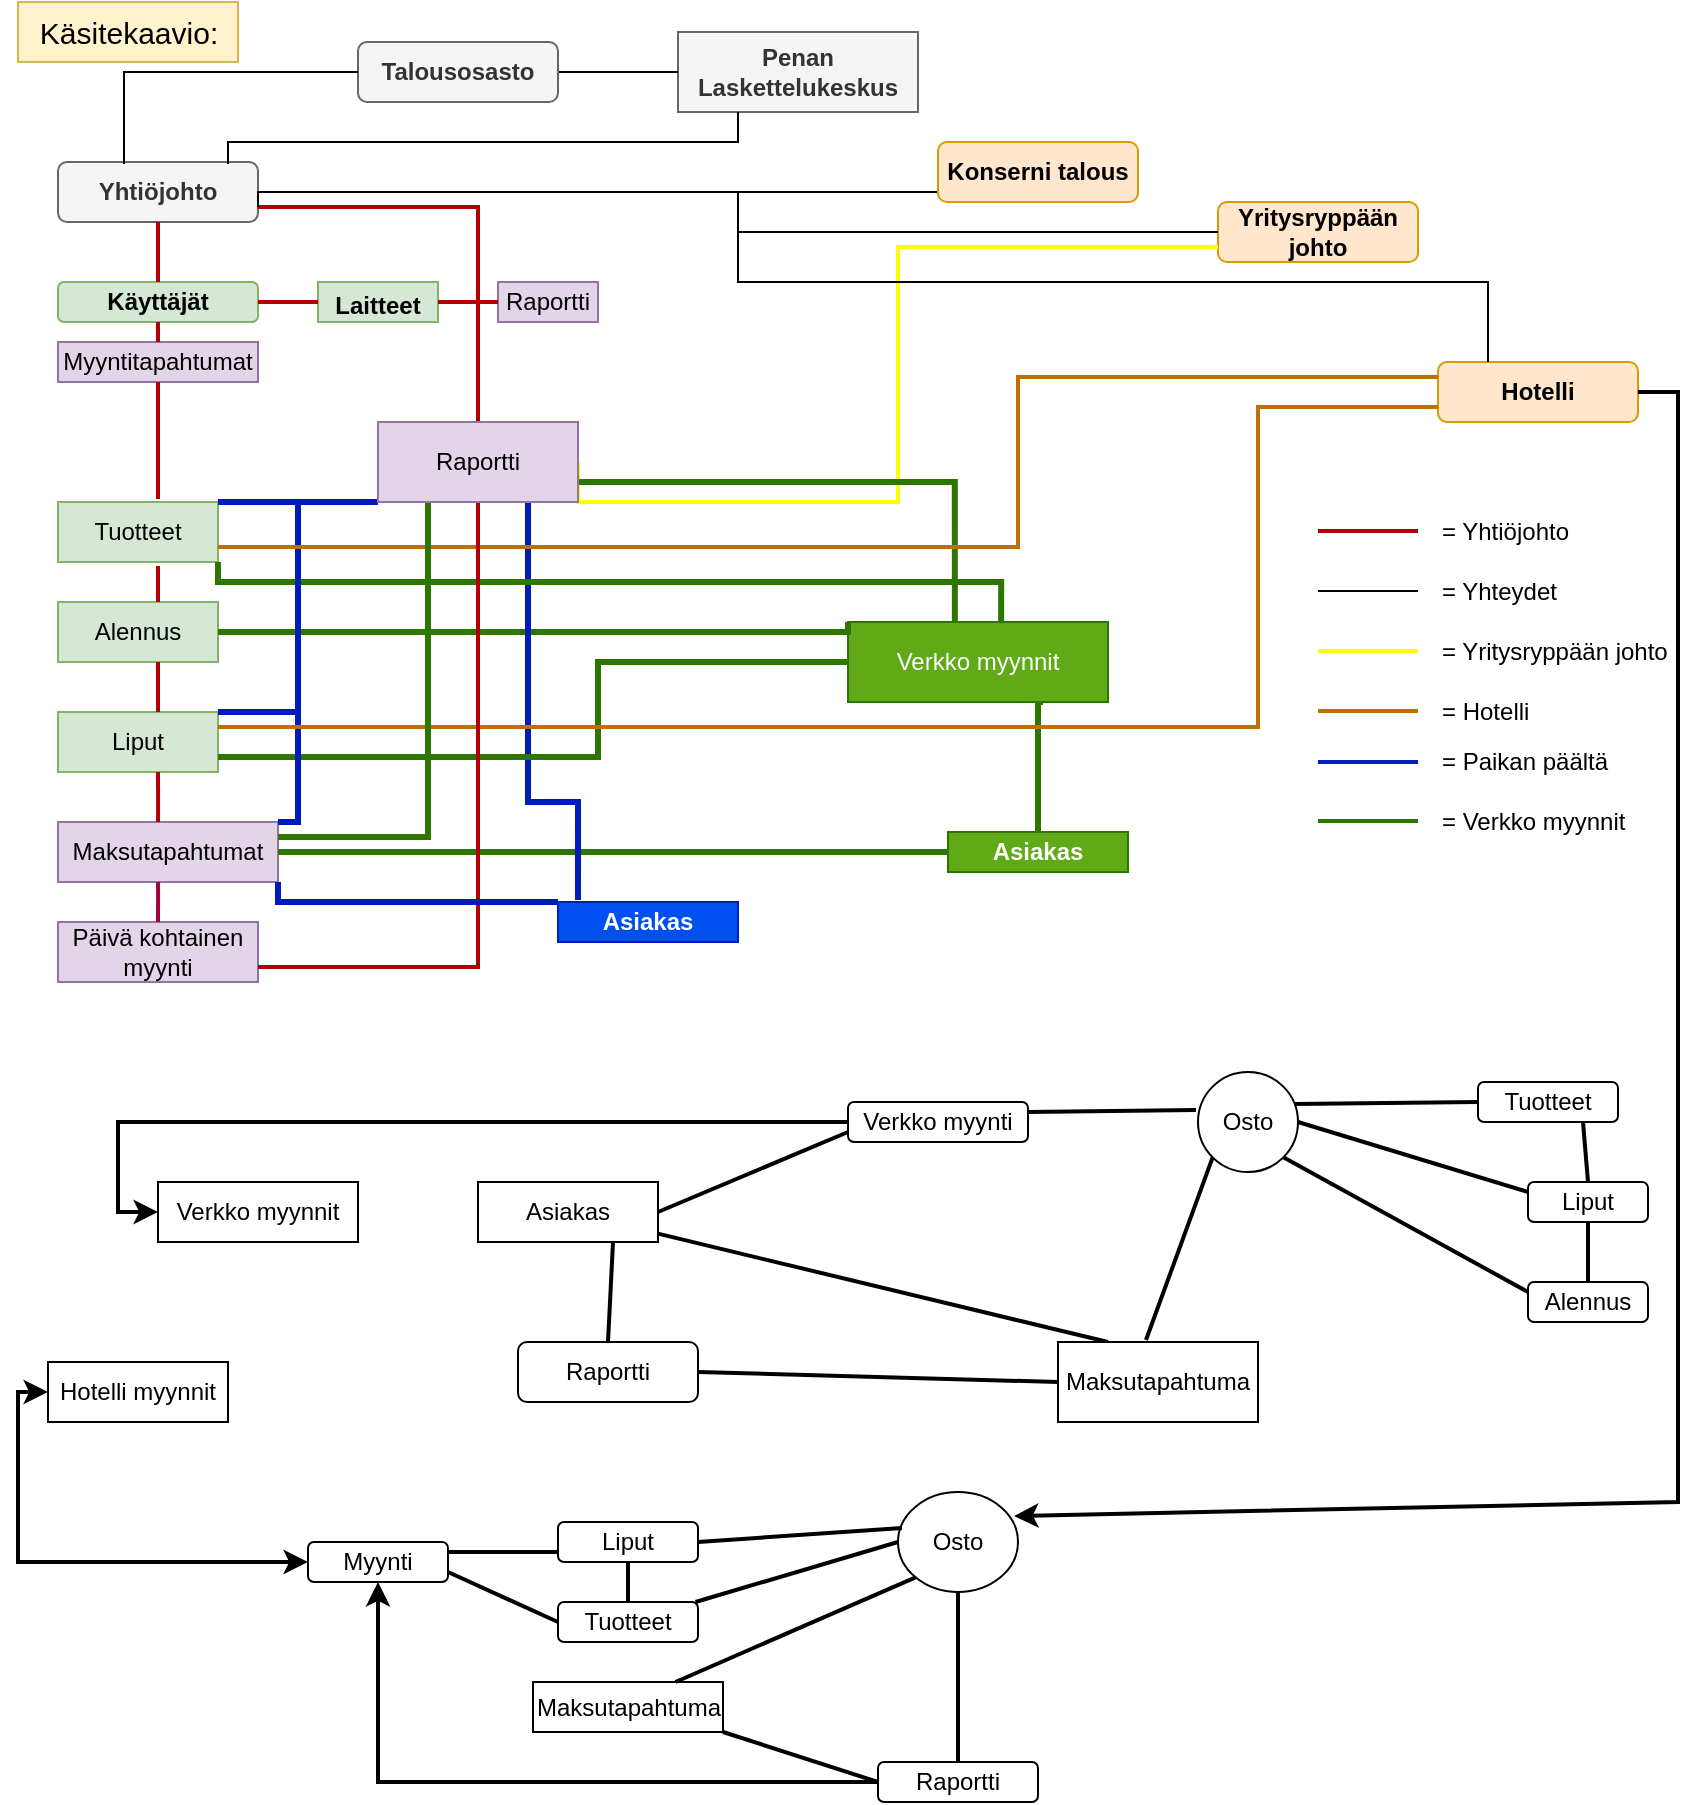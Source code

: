 <mxfile version="20.2.8" type="github">
  <diagram id="o_9UratccnNTIB895HP3" name="Page-1">
    <mxGraphModel dx="1422" dy="794" grid="1" gridSize="10" guides="1" tooltips="1" connect="1" arrows="1" fold="1" page="1" pageScale="1" pageWidth="850" pageHeight="1100" math="0" shadow="0">
      <root>
        <mxCell id="0" />
        <mxCell id="1" parent="0" />
        <mxCell id="fh2ef5qrdviW-wOhZryx-2" value="&lt;font style=&quot;vertical-align: inherit;&quot;&gt;&lt;font style=&quot;vertical-align: inherit;&quot;&gt;&lt;b&gt;Penan Laskettelukeskus&lt;/b&gt;&lt;/font&gt;&lt;/font&gt;" style="rounded=0;whiteSpace=wrap;html=1;fillColor=#f5f5f5;fontColor=#333333;strokeColor=#666666;" parent="1" vertex="1">
          <mxGeometry x="340" y="25" width="120" height="40" as="geometry" />
        </mxCell>
        <mxCell id="S78EF-QxsGxpRMr5xyI0-3" style="edgeStyle=orthogonalEdgeStyle;rounded=0;orthogonalLoop=1;jettySize=auto;html=1;exitX=1;exitY=0.5;exitDx=0;exitDy=0;entryX=0;entryY=0.75;entryDx=0;entryDy=0;strokeColor=default;strokeWidth=1;endArrow=none;endFill=0;" edge="1" parent="1" source="fh2ef5qrdviW-wOhZryx-3" target="fh2ef5qrdviW-wOhZryx-5">
          <mxGeometry relative="1" as="geometry">
            <Array as="points">
              <mxPoint x="470" y="105" />
            </Array>
          </mxGeometry>
        </mxCell>
        <mxCell id="fh2ef5qrdviW-wOhZryx-3" value="&lt;font style=&quot;vertical-align: inherit;&quot;&gt;&lt;font style=&quot;vertical-align: inherit;&quot;&gt;&lt;b&gt;Yhtiöjohto&lt;/b&gt;&lt;/font&gt;&lt;/font&gt;" style="rounded=1;whiteSpace=wrap;html=1;fillColor=#f5f5f5;strokeColor=#666666;fontColor=#333333;" parent="1" vertex="1">
          <mxGeometry x="30" y="90" width="100" height="30" as="geometry" />
        </mxCell>
        <mxCell id="S78EF-QxsGxpRMr5xyI0-2" style="edgeStyle=orthogonalEdgeStyle;rounded=0;orthogonalLoop=1;jettySize=auto;html=1;exitX=1;exitY=0.5;exitDx=0;exitDy=0;entryX=0;entryY=0.5;entryDx=0;entryDy=0;strokeColor=default;endArrow=none;endFill=0;strokeWidth=1;" edge="1" parent="1" source="fh2ef5qrdviW-wOhZryx-4" target="fh2ef5qrdviW-wOhZryx-2">
          <mxGeometry relative="1" as="geometry" />
        </mxCell>
        <mxCell id="fh2ef5qrdviW-wOhZryx-4" value="&lt;font style=&quot;vertical-align: inherit;&quot;&gt;&lt;font style=&quot;vertical-align: inherit;&quot;&gt;&lt;b&gt;Talousosasto&lt;/b&gt;&lt;/font&gt;&lt;/font&gt;" style="rounded=1;whiteSpace=wrap;html=1;fillColor=#f5f5f5;strokeColor=#666666;fontColor=#333333;" parent="1" vertex="1">
          <mxGeometry x="180" y="30" width="100" height="30" as="geometry" />
        </mxCell>
        <mxCell id="fh2ef5qrdviW-wOhZryx-5" value="&lt;b&gt;Konserni talous&lt;/b&gt;" style="rounded=1;whiteSpace=wrap;html=1;fillColor=#ffe6cc;strokeColor=#d79b00;" parent="1" vertex="1">
          <mxGeometry x="470" y="80" width="100" height="30" as="geometry" />
        </mxCell>
        <mxCell id="wKo-8l9Y7tnVMGqr3Hxs-7" value="Liput" style="rounded=0;whiteSpace=wrap;html=1;fillColor=#d5e8d4;strokeColor=#82b366;" parent="1" vertex="1">
          <mxGeometry x="30" y="365" width="80" height="30" as="geometry" />
        </mxCell>
        <mxCell id="wKo-8l9Y7tnVMGqr3Hxs-18" value="&lt;b&gt;Asiakas&lt;/b&gt;" style="rounded=0;whiteSpace=wrap;html=1;fillColor=#0050ef;strokeColor=#001DBC;fontColor=#ffffff;" parent="1" vertex="1">
          <mxGeometry x="280" y="460" width="90" height="20" as="geometry" />
        </mxCell>
        <mxCell id="wKo-8l9Y7tnVMGqr3Hxs-21" value="&lt;b style=&quot;background-color: initial;&quot;&gt;&lt;font style=&quot;vertical-align: inherit;&quot;&gt;&lt;font style=&quot;vertical-align: inherit;&quot;&gt;Yritysryppään johto&lt;/font&gt;&lt;/font&gt;&lt;/b&gt;" style="rounded=1;whiteSpace=wrap;html=1;fillColor=#ffe6cc;strokeColor=#d79b00;" parent="1" vertex="1">
          <mxGeometry x="610" y="110" width="100" height="30" as="geometry" />
        </mxCell>
        <mxCell id="wKo-8l9Y7tnVMGqr3Hxs-22" value="&lt;font style=&quot;vertical-align: inherit;&quot;&gt;&lt;font style=&quot;vertical-align: inherit;&quot;&gt;&lt;font style=&quot;vertical-align: inherit;&quot;&gt;&lt;font style=&quot;vertical-align: inherit;&quot;&gt;&lt;b&gt;Hotelli&lt;/b&gt;&lt;/font&gt;&lt;/font&gt;&lt;/font&gt;&lt;/font&gt;" style="rounded=1;whiteSpace=wrap;html=1;fillColor=#ffe6cc;strokeColor=#d79b00;" parent="1" vertex="1">
          <mxGeometry x="720" y="190" width="100" height="30" as="geometry" />
        </mxCell>
        <mxCell id="wKo-8l9Y7tnVMGqr3Hxs-23" value="&lt;font style=&quot;vertical-align: inherit; font-size: 15px;&quot;&gt;&lt;font style=&quot;vertical-align: inherit; font-size: 15px;&quot;&gt;&lt;font style=&quot;vertical-align: inherit; font-size: 15px;&quot;&gt;&lt;font style=&quot;vertical-align: inherit; font-size: 15px;&quot;&gt;Käsitekaavio:&lt;/font&gt;&lt;/font&gt;&lt;/font&gt;&lt;/font&gt;" style="text;html=1;align=center;verticalAlign=middle;resizable=0;points=[];autosize=1;strokeColor=#d6b656;fillColor=#fff2cc;" parent="1" vertex="1">
          <mxGeometry x="10" y="10" width="110" height="30" as="geometry" />
        </mxCell>
        <mxCell id="wKo-8l9Y7tnVMGqr3Hxs-31" value="&lt;b&gt;&lt;font style=&quot;font-size: 12px;&quot;&gt;Laitteet&lt;/font&gt;&lt;/b&gt;" style="rounded=0;whiteSpace=wrap;html=1;fontSize=15;fillColor=#d5e8d4;strokeColor=#82b366;" parent="1" vertex="1">
          <mxGeometry x="160" y="150" width="60" height="20" as="geometry" />
        </mxCell>
        <mxCell id="wKo-8l9Y7tnVMGqr3Hxs-57" style="edgeStyle=orthogonalEdgeStyle;rounded=0;orthogonalLoop=1;jettySize=auto;html=1;exitX=0.5;exitY=1;exitDx=0;exitDy=0;fontSize=12;" parent="1" edge="1">
          <mxGeometry relative="1" as="geometry">
            <mxPoint x="55" y="190" as="sourcePoint" />
            <mxPoint x="55" y="190" as="targetPoint" />
          </mxGeometry>
        </mxCell>
        <mxCell id="wKo-8l9Y7tnVMGqr3Hxs-63" value="&lt;b&gt;Käyttäjät&lt;/b&gt;" style="rounded=1;whiteSpace=wrap;html=1;fontSize=12;fillColor=#d5e8d4;strokeColor=#82b366;" parent="1" vertex="1">
          <mxGeometry x="30" y="150" width="100" height="20" as="geometry" />
        </mxCell>
        <mxCell id="wKo-8l9Y7tnVMGqr3Hxs-68" value="Myyntitapahtumat" style="rounded=0;whiteSpace=wrap;html=1;fontSize=12;fillColor=#e1d5e7;strokeColor=#9673a6;" parent="1" vertex="1">
          <mxGeometry x="30" y="180" width="100" height="20" as="geometry" />
        </mxCell>
        <mxCell id="S78EF-QxsGxpRMr5xyI0-6" style="edgeStyle=orthogonalEdgeStyle;rounded=0;orthogonalLoop=1;jettySize=auto;html=1;exitX=0.75;exitY=1;exitDx=0;exitDy=0;entryX=0.5;entryY=0;entryDx=0;entryDy=0;strokeColor=#2D7600;strokeWidth=3;endArrow=none;endFill=0;fillColor=#60a917;" edge="1" parent="1" source="wKo-8l9Y7tnVMGqr3Hxs-69" target="PhigeSH-98zZ38pXDgSj-61">
          <mxGeometry relative="1" as="geometry">
            <Array as="points">
              <mxPoint x="520" y="360" />
            </Array>
          </mxGeometry>
        </mxCell>
        <mxCell id="wKo-8l9Y7tnVMGqr3Hxs-69" value="&lt;font color=&quot;#ffffff&quot;&gt;Verkko myynnit&lt;/font&gt;" style="rounded=0;whiteSpace=wrap;html=1;fontSize=12;fillColor=#60a917;fontColor=#ffffff;strokeColor=#2D7600;" parent="1" vertex="1">
          <mxGeometry x="425" y="320" width="130" height="40" as="geometry" />
        </mxCell>
        <mxCell id="wKo-8l9Y7tnVMGqr3Hxs-70" value="Alennus" style="rounded=0;whiteSpace=wrap;html=1;fontSize=12;fillColor=#d5e8d4;strokeColor=#82b366;" parent="1" vertex="1">
          <mxGeometry x="30" y="310" width="80" height="30" as="geometry" />
        </mxCell>
        <mxCell id="wKo-8l9Y7tnVMGqr3Hxs-71" value="Tuotteet" style="rounded=0;whiteSpace=wrap;html=1;fontSize=12;fillColor=#d5e8d4;strokeColor=#82b366;" parent="1" vertex="1">
          <mxGeometry x="30" y="260" width="80" height="30" as="geometry" />
        </mxCell>
        <mxCell id="PhigeSH-98zZ38pXDgSj-7" value="Raportti" style="rounded=0;whiteSpace=wrap;html=1;fillColor=#e1d5e7;strokeColor=#9673a6;" parent="1" vertex="1">
          <mxGeometry x="250" y="150" width="50" height="20" as="geometry" />
        </mxCell>
        <mxCell id="PhigeSH-98zZ38pXDgSj-9" value="Maksutapahtumat" style="rounded=0;whiteSpace=wrap;html=1;fillColor=#e1d5e7;strokeColor=#9673a6;" parent="1" vertex="1">
          <mxGeometry x="30" y="420" width="110" height="30" as="geometry" />
        </mxCell>
        <mxCell id="PhigeSH-98zZ38pXDgSj-16" value="Päivä kohtainen myynti" style="rounded=0;whiteSpace=wrap;html=1;fillColor=#e1d5e7;strokeColor=#9673a6;" parent="1" vertex="1">
          <mxGeometry x="30" y="470" width="100" height="30" as="geometry" />
        </mxCell>
        <mxCell id="PhigeSH-98zZ38pXDgSj-22" value="" style="endArrow=none;html=1;rounded=0;entryX=0;entryY=0.5;entryDx=0;entryDy=0;exitX=1;exitY=0.5;exitDx=0;exitDy=0;fillColor=#e51400;strokeColor=#B20000;strokeWidth=2;" parent="1" source="wKo-8l9Y7tnVMGqr3Hxs-63" target="wKo-8l9Y7tnVMGqr3Hxs-31" edge="1">
          <mxGeometry width="50" height="50" relative="1" as="geometry">
            <mxPoint x="130" y="160" as="sourcePoint" />
            <mxPoint x="180" y="110" as="targetPoint" />
          </mxGeometry>
        </mxCell>
        <mxCell id="PhigeSH-98zZ38pXDgSj-24" value="" style="endArrow=none;html=1;rounded=0;entryX=0;entryY=0.5;entryDx=0;entryDy=0;exitX=1;exitY=0.5;exitDx=0;exitDy=0;fillColor=#e51400;strokeColor=#B20000;strokeWidth=2;" parent="1" source="wKo-8l9Y7tnVMGqr3Hxs-31" target="PhigeSH-98zZ38pXDgSj-7" edge="1">
          <mxGeometry width="50" height="50" relative="1" as="geometry">
            <mxPoint x="210" y="160" as="sourcePoint" />
            <mxPoint x="260" y="110" as="targetPoint" />
          </mxGeometry>
        </mxCell>
        <mxCell id="PhigeSH-98zZ38pXDgSj-26" value="" style="endArrow=none;html=1;rounded=0;exitX=0.5;exitY=0;exitDx=0;exitDy=0;entryX=0.5;entryY=1;entryDx=0;entryDy=0;fillColor=#e51400;strokeColor=#B20000;strokeWidth=2;" parent="1" source="wKo-8l9Y7tnVMGqr3Hxs-68" target="wKo-8l9Y7tnVMGqr3Hxs-63" edge="1">
          <mxGeometry width="50" height="50" relative="1" as="geometry">
            <mxPoint x="30" y="220" as="sourcePoint" />
            <mxPoint x="80" y="170" as="targetPoint" />
          </mxGeometry>
        </mxCell>
        <mxCell id="PhigeSH-98zZ38pXDgSj-27" value="" style="endArrow=none;html=1;rounded=0;entryX=0.5;entryY=1;entryDx=0;entryDy=0;exitX=0.625;exitY=-0.05;exitDx=0;exitDy=0;exitPerimeter=0;fillColor=#e51400;strokeColor=#B20000;strokeWidth=2;" parent="1" source="wKo-8l9Y7tnVMGqr3Hxs-71" target="wKo-8l9Y7tnVMGqr3Hxs-68" edge="1">
          <mxGeometry width="50" height="50" relative="1" as="geometry">
            <mxPoint x="80" y="240" as="sourcePoint" />
            <mxPoint x="80" y="210" as="targetPoint" />
          </mxGeometry>
        </mxCell>
        <mxCell id="PhigeSH-98zZ38pXDgSj-34" value="" style="endArrow=none;html=1;rounded=0;exitX=0.625;exitY=0;exitDx=0;exitDy=0;exitPerimeter=0;fillColor=#e51400;strokeColor=#B20000;entryX=0.625;entryY=1.067;entryDx=0;entryDy=0;entryPerimeter=0;strokeWidth=2;" parent="1" source="wKo-8l9Y7tnVMGqr3Hxs-70" target="wKo-8l9Y7tnVMGqr3Hxs-71" edge="1">
          <mxGeometry width="50" height="50" relative="1" as="geometry">
            <mxPoint x="30" y="290" as="sourcePoint" />
            <mxPoint x="80" y="240" as="targetPoint" />
          </mxGeometry>
        </mxCell>
        <mxCell id="PhigeSH-98zZ38pXDgSj-37" value="" style="endArrow=none;html=1;rounded=0;entryX=0.625;entryY=1;entryDx=0;entryDy=0;entryPerimeter=0;exitX=0.625;exitY=0;exitDx=0;exitDy=0;exitPerimeter=0;fillColor=#e51400;strokeColor=#B20000;strokeWidth=2;" parent="1" source="wKo-8l9Y7tnVMGqr3Hxs-7" target="wKo-8l9Y7tnVMGqr3Hxs-70" edge="1">
          <mxGeometry width="50" height="50" relative="1" as="geometry">
            <mxPoint x="80" y="320" as="sourcePoint" />
            <mxPoint x="80" y="280" as="targetPoint" />
          </mxGeometry>
        </mxCell>
        <mxCell id="PhigeSH-98zZ38pXDgSj-40" value="" style="endArrow=none;html=1;rounded=0;entryX=0.625;entryY=1;entryDx=0;entryDy=0;entryPerimeter=0;exitX=0.455;exitY=0;exitDx=0;exitDy=0;exitPerimeter=0;fillColor=#e51400;strokeColor=#B20000;strokeWidth=2;" parent="1" source="PhigeSH-98zZ38pXDgSj-9" target="wKo-8l9Y7tnVMGqr3Hxs-7" edge="1">
          <mxGeometry width="50" height="50" relative="1" as="geometry">
            <mxPoint x="80" y="410" as="sourcePoint" />
            <mxPoint x="120" y="340" as="targetPoint" />
          </mxGeometry>
        </mxCell>
        <mxCell id="PhigeSH-98zZ38pXDgSj-42" value="" style="endArrow=none;html=1;rounded=0;exitX=0;exitY=1;exitDx=0;exitDy=0;entryX=1;entryY=0;entryDx=0;entryDy=0;fillColor=#0050ef;strokeColor=#001DBC;strokeWidth=3;entryPerimeter=0;edgeStyle=orthogonalEdgeStyle;" parent="1" source="PhigeSH-98zZ38pXDgSj-8" target="wKo-8l9Y7tnVMGqr3Hxs-71" edge="1">
          <mxGeometry width="50" height="50" relative="1" as="geometry">
            <mxPoint x="60" y="280" as="sourcePoint" />
            <mxPoint x="110" y="230" as="targetPoint" />
            <Array as="points">
              <mxPoint x="130" y="260" />
              <mxPoint x="130" y="260" />
            </Array>
          </mxGeometry>
        </mxCell>
        <mxCell id="PhigeSH-98zZ38pXDgSj-44" value="" style="endArrow=none;html=1;rounded=0;exitX=1;exitY=0;exitDx=0;exitDy=0;entryX=0;entryY=1;entryDx=0;entryDy=0;fillColor=#0050ef;strokeColor=#001DBC;strokeWidth=3;edgeStyle=orthogonalEdgeStyle;" parent="1" source="wKo-8l9Y7tnVMGqr3Hxs-7" target="PhigeSH-98zZ38pXDgSj-8" edge="1">
          <mxGeometry width="50" height="50" relative="1" as="geometry">
            <mxPoint x="110" y="300" as="sourcePoint" />
            <mxPoint x="160" y="250" as="targetPoint" />
            <Array as="points">
              <mxPoint x="150" y="365" />
              <mxPoint x="150" y="260" />
            </Array>
          </mxGeometry>
        </mxCell>
        <mxCell id="PhigeSH-98zZ38pXDgSj-47" value="" style="endArrow=none;html=1;rounded=0;exitX=0.85;exitY=0.033;exitDx=0;exitDy=0;exitPerimeter=0;edgeStyle=orthogonalEdgeStyle;entryX=0.25;entryY=1;entryDx=0;entryDy=0;" parent="1" source="fh2ef5qrdviW-wOhZryx-3" target="fh2ef5qrdviW-wOhZryx-2" edge="1">
          <mxGeometry width="50" height="50" relative="1" as="geometry">
            <mxPoint x="100" y="80" as="sourcePoint" />
            <mxPoint x="320" y="30" as="targetPoint" />
            <Array as="points">
              <mxPoint x="115" y="80" />
              <mxPoint x="370" y="80" />
            </Array>
          </mxGeometry>
        </mxCell>
        <mxCell id="PhigeSH-98zZ38pXDgSj-49" value="" style="endArrow=none;html=1;rounded=0;exitX=0.33;exitY=0.033;exitDx=0;exitDy=0;entryX=0;entryY=0.5;entryDx=0;entryDy=0;exitPerimeter=0;edgeStyle=orthogonalEdgeStyle;" parent="1" source="fh2ef5qrdviW-wOhZryx-3" target="fh2ef5qrdviW-wOhZryx-4" edge="1">
          <mxGeometry width="50" height="50" relative="1" as="geometry">
            <mxPoint x="150" y="140" as="sourcePoint" />
            <mxPoint x="200" y="90" as="targetPoint" />
          </mxGeometry>
        </mxCell>
        <mxCell id="PhigeSH-98zZ38pXDgSj-50" value="" style="endArrow=none;html=1;rounded=0;exitX=0.5;exitY=0;exitDx=0;exitDy=0;entryX=0.5;entryY=1;entryDx=0;entryDy=0;fillColor=#e51400;strokeColor=#B20000;strokeWidth=2;" parent="1" source="wKo-8l9Y7tnVMGqr3Hxs-63" target="fh2ef5qrdviW-wOhZryx-3" edge="1">
          <mxGeometry width="50" height="50" relative="1" as="geometry">
            <mxPoint x="30" y="160" as="sourcePoint" />
            <mxPoint x="80" y="110" as="targetPoint" />
          </mxGeometry>
        </mxCell>
        <mxCell id="PhigeSH-98zZ38pXDgSj-51" value="" style="endArrow=none;html=1;rounded=0;exitX=1;exitY=0.5;exitDx=0;exitDy=0;entryX=0;entryY=0.5;entryDx=0;entryDy=0;fillColor=#60a917;strokeColor=#2D7600;strokeWidth=3;edgeStyle=orthogonalEdgeStyle;" parent="1" source="PhigeSH-98zZ38pXDgSj-9" target="PhigeSH-98zZ38pXDgSj-61" edge="1">
          <mxGeometry width="50" height="50" relative="1" as="geometry">
            <mxPoint x="360" y="350" as="sourcePoint" />
            <mxPoint x="370" y="310" as="targetPoint" />
          </mxGeometry>
        </mxCell>
        <mxCell id="PhigeSH-98zZ38pXDgSj-52" value="" style="endArrow=none;html=1;rounded=0;exitX=1;exitY=0.5;exitDx=0;exitDy=0;entryX=0;entryY=0;entryDx=0;entryDy=0;fillColor=#60a917;strokeColor=#2D7600;strokeWidth=3;edgeStyle=orthogonalEdgeStyle;" parent="1" source="wKo-8l9Y7tnVMGqr3Hxs-70" target="wKo-8l9Y7tnVMGqr3Hxs-69" edge="1">
          <mxGeometry width="50" height="50" relative="1" as="geometry">
            <mxPoint x="370" y="360" as="sourcePoint" />
            <mxPoint x="420" y="310" as="targetPoint" />
            <Array as="points">
              <mxPoint x="425" y="325" />
            </Array>
          </mxGeometry>
        </mxCell>
        <mxCell id="PhigeSH-98zZ38pXDgSj-54" value="" style="endArrow=none;html=1;rounded=0;entryX=0.111;entryY=-0.05;entryDx=0;entryDy=0;exitX=0.75;exitY=1;exitDx=0;exitDy=0;fillColor=#0050ef;strokeColor=#001DBC;strokeWidth=3;entryPerimeter=0;edgeStyle=orthogonalEdgeStyle;" parent="1" source="PhigeSH-98zZ38pXDgSj-8" target="wKo-8l9Y7tnVMGqr3Hxs-18" edge="1">
          <mxGeometry width="50" height="50" relative="1" as="geometry">
            <mxPoint x="220" y="280" as="sourcePoint" />
            <mxPoint x="410" y="360" as="targetPoint" />
            <Array as="points">
              <mxPoint x="265" y="410" />
              <mxPoint x="290" y="410" />
            </Array>
          </mxGeometry>
        </mxCell>
        <mxCell id="PhigeSH-98zZ38pXDgSj-56" value="" style="endArrow=none;html=1;rounded=0;entryX=0.589;entryY=0;entryDx=0;entryDy=0;entryPerimeter=0;fillColor=#60a917;strokeColor=#2D7600;strokeWidth=3;startArrow=none;edgeStyle=orthogonalEdgeStyle;exitX=1;exitY=1;exitDx=0;exitDy=0;" parent="1" source="wKo-8l9Y7tnVMGqr3Hxs-71" target="wKo-8l9Y7tnVMGqr3Hxs-69" edge="1">
          <mxGeometry width="50" height="50" relative="1" as="geometry">
            <mxPoint x="110" y="300" as="sourcePoint" />
            <mxPoint x="430" y="310" as="targetPoint" />
            <Array as="points">
              <mxPoint x="110" y="300" />
              <mxPoint x="502" y="300" />
            </Array>
          </mxGeometry>
        </mxCell>
        <mxCell id="PhigeSH-98zZ38pXDgSj-57" value="" style="endArrow=none;html=1;rounded=0;exitX=1;exitY=0.75;exitDx=0;exitDy=0;entryX=0;entryY=0.5;entryDx=0;entryDy=0;fillColor=#60a917;strokeColor=#2D7600;strokeWidth=3;edgeStyle=orthogonalEdgeStyle;" parent="1" source="wKo-8l9Y7tnVMGqr3Hxs-7" target="wKo-8l9Y7tnVMGqr3Hxs-69" edge="1">
          <mxGeometry width="50" height="50" relative="1" as="geometry">
            <mxPoint x="360" y="360" as="sourcePoint" />
            <mxPoint x="410" y="310" as="targetPoint" />
            <Array as="points">
              <mxPoint x="300" y="388" />
              <mxPoint x="300" y="340" />
            </Array>
          </mxGeometry>
        </mxCell>
        <mxCell id="PhigeSH-98zZ38pXDgSj-58" value="" style="endArrow=none;html=1;rounded=0;exitX=1;exitY=0;exitDx=0;exitDy=0;entryX=0;entryY=1;entryDx=0;entryDy=0;fillColor=#0050ef;strokeColor=#001DBC;strokeWidth=3;edgeStyle=orthogonalEdgeStyle;" parent="1" source="PhigeSH-98zZ38pXDgSj-9" target="PhigeSH-98zZ38pXDgSj-8" edge="1">
          <mxGeometry width="50" height="50" relative="1" as="geometry">
            <mxPoint x="130" y="320" as="sourcePoint" />
            <mxPoint x="180" y="280" as="targetPoint" />
            <Array as="points">
              <mxPoint x="150" y="420" />
              <mxPoint x="150" y="260" />
            </Array>
          </mxGeometry>
        </mxCell>
        <mxCell id="PhigeSH-98zZ38pXDgSj-59" value="" style="endArrow=none;html=1;rounded=0;exitX=0.5;exitY=0;exitDx=0;exitDy=0;fillColor=#e51400;strokeColor=#B20000;strokeWidth=2;edgeStyle=orthogonalEdgeStyle;entryX=1;entryY=0.75;entryDx=0;entryDy=0;" parent="1" source="PhigeSH-98zZ38pXDgSj-8" target="fh2ef5qrdviW-wOhZryx-3" edge="1">
          <mxGeometry width="50" height="50" relative="1" as="geometry">
            <mxPoint x="240" y="160" as="sourcePoint" />
            <mxPoint x="240" y="190" as="targetPoint" />
          </mxGeometry>
        </mxCell>
        <mxCell id="PhigeSH-98zZ38pXDgSj-60" value="" style="endArrow=none;html=1;rounded=0;exitX=1;exitY=0.5;exitDx=0;exitDy=0;entryX=0;entryY=0.75;entryDx=0;entryDy=0;fillColor=#ffff88;strokeColor=#FFFF00;strokeWidth=2;edgeStyle=orthogonalEdgeStyle;" parent="1" source="PhigeSH-98zZ38pXDgSj-8" target="wKo-8l9Y7tnVMGqr3Hxs-21" edge="1">
          <mxGeometry width="50" height="50" relative="1" as="geometry">
            <mxPoint x="590" y="170" as="sourcePoint" />
            <mxPoint x="640" y="120" as="targetPoint" />
            <Array as="points">
              <mxPoint x="290" y="260" />
              <mxPoint x="450" y="260" />
              <mxPoint x="450" y="133" />
            </Array>
          </mxGeometry>
        </mxCell>
        <mxCell id="PhigeSH-98zZ38pXDgSj-61" value="&lt;b&gt;Asiakas&lt;/b&gt;" style="rounded=0;whiteSpace=wrap;html=1;fillColor=#60a917;fontColor=#ffffff;strokeColor=#2D7600;" parent="1" vertex="1">
          <mxGeometry x="475" y="425" width="90" height="20" as="geometry" />
        </mxCell>
        <mxCell id="PhigeSH-98zZ38pXDgSj-62" value="" style="endArrow=none;html=1;rounded=0;exitX=1;exitY=0.75;exitDx=0;exitDy=0;entryX=0.411;entryY=0;entryDx=0;entryDy=0;entryPerimeter=0;fillColor=#60a917;strokeColor=#2D7600;strokeWidth=3;edgeStyle=orthogonalEdgeStyle;" parent="1" source="PhigeSH-98zZ38pXDgSj-8" target="wKo-8l9Y7tnVMGqr3Hxs-69" edge="1">
          <mxGeometry width="50" height="50" relative="1" as="geometry">
            <mxPoint x="370" y="360" as="sourcePoint" />
            <mxPoint x="420" y="310" as="targetPoint" />
          </mxGeometry>
        </mxCell>
        <mxCell id="PhigeSH-98zZ38pXDgSj-63" value="" style="endArrow=none;html=1;rounded=0;entryX=0;entryY=0.75;entryDx=0;entryDy=0;exitX=1;exitY=0.25;exitDx=0;exitDy=0;fillColor=#f0a30a;strokeColor=#BD7000;strokeWidth=2;edgeStyle=orthogonalEdgeStyle;" parent="1" source="wKo-8l9Y7tnVMGqr3Hxs-7" target="wKo-8l9Y7tnVMGqr3Hxs-22" edge="1">
          <mxGeometry width="50" height="50" relative="1" as="geometry">
            <mxPoint x="400" y="290" as="sourcePoint" />
            <mxPoint x="450" y="240" as="targetPoint" />
            <Array as="points">
              <mxPoint x="630" y="373" />
              <mxPoint x="630" y="213" />
            </Array>
          </mxGeometry>
        </mxCell>
        <mxCell id="PhigeSH-98zZ38pXDgSj-64" value="" style="endArrow=none;html=1;rounded=0;entryX=0;entryY=0.25;entryDx=0;entryDy=0;exitX=1;exitY=0.75;exitDx=0;exitDy=0;fillColor=#f0a30a;strokeColor=#BD7000;strokeWidth=2;edgeStyle=orthogonalEdgeStyle;" parent="1" source="wKo-8l9Y7tnVMGqr3Hxs-71" target="wKo-8l9Y7tnVMGqr3Hxs-22" edge="1">
          <mxGeometry width="50" height="50" relative="1" as="geometry">
            <mxPoint x="440" y="240" as="sourcePoint" />
            <mxPoint x="450" y="240" as="targetPoint" />
            <Array as="points">
              <mxPoint x="510" y="283" />
              <mxPoint x="510" y="198" />
            </Array>
          </mxGeometry>
        </mxCell>
        <mxCell id="PhigeSH-98zZ38pXDgSj-67" value="" style="endArrow=none;html=1;rounded=0;exitX=1;exitY=0.5;exitDx=0;exitDy=0;edgeStyle=orthogonalEdgeStyle;" parent="1" source="fh2ef5qrdviW-wOhZryx-3" target="wKo-8l9Y7tnVMGqr3Hxs-21" edge="1">
          <mxGeometry width="50" height="50" relative="1" as="geometry">
            <mxPoint x="590" y="170" as="sourcePoint" />
            <mxPoint x="640" y="120" as="targetPoint" />
          </mxGeometry>
        </mxCell>
        <mxCell id="PhigeSH-98zZ38pXDgSj-68" value="" style="endArrow=none;html=1;rounded=0;exitX=1;exitY=0.75;exitDx=0;exitDy=0;entryX=0.25;entryY=0;entryDx=0;entryDy=0;strokeColor=#000000;edgeStyle=orthogonalEdgeStyle;" parent="1" source="fh2ef5qrdviW-wOhZryx-3" target="wKo-8l9Y7tnVMGqr3Hxs-22" edge="1">
          <mxGeometry width="50" height="50" relative="1" as="geometry">
            <mxPoint x="690" y="240" as="sourcePoint" />
            <mxPoint x="740" y="200" as="targetPoint" />
            <Array as="points">
              <mxPoint x="130" y="105" />
              <mxPoint x="370" y="105" />
              <mxPoint x="370" y="150" />
              <mxPoint x="745" y="150" />
            </Array>
          </mxGeometry>
        </mxCell>
        <mxCell id="PhigeSH-98zZ38pXDgSj-71" value="" style="endArrow=none;html=1;rounded=0;strokeWidth=2;fontColor=#FFFFFF;fillColor=#0050ef;strokeColor=#001DBC;" parent="1" edge="1">
          <mxGeometry width="50" height="50" relative="1" as="geometry">
            <mxPoint x="660" y="390" as="sourcePoint" />
            <mxPoint x="710" y="390" as="targetPoint" />
          </mxGeometry>
        </mxCell>
        <mxCell id="PhigeSH-98zZ38pXDgSj-72" value="&lt;font color=&quot;#000000&quot;&gt;= Paikan päältä&lt;/font&gt;" style="text;html=1;strokeColor=none;fillColor=none;align=left;verticalAlign=middle;whiteSpace=wrap;rounded=0;fontColor=#FFFFFF;" parent="1" vertex="1">
          <mxGeometry x="720" y="375" width="90" height="30" as="geometry" />
        </mxCell>
        <mxCell id="PhigeSH-98zZ38pXDgSj-73" value="" style="endArrow=none;html=1;rounded=0;strokeWidth=2;fontColor=#000000;fillColor=#60a917;strokeColor=#2D7600;" parent="1" edge="1">
          <mxGeometry width="50" height="50" relative="1" as="geometry">
            <mxPoint x="660" y="419.5" as="sourcePoint" />
            <mxPoint x="710" y="419.5" as="targetPoint" />
          </mxGeometry>
        </mxCell>
        <mxCell id="PhigeSH-98zZ38pXDgSj-74" value="= Verkko myynnit" style="text;html=1;strokeColor=none;fillColor=none;align=left;verticalAlign=middle;whiteSpace=wrap;rounded=0;fontColor=#000000;" parent="1" vertex="1">
          <mxGeometry x="720" y="405" width="100" height="30" as="geometry" />
        </mxCell>
        <mxCell id="PhigeSH-98zZ38pXDgSj-75" value="" style="endArrow=none;html=1;rounded=0;strokeWidth=2;fontColor=#000000;fillColor=#e51400;strokeColor=#B20000;" parent="1" edge="1">
          <mxGeometry width="50" height="50" relative="1" as="geometry">
            <mxPoint x="660" y="274.5" as="sourcePoint" />
            <mxPoint x="710" y="274.5" as="targetPoint" />
            <Array as="points">
              <mxPoint x="680" y="274.5" />
            </Array>
          </mxGeometry>
        </mxCell>
        <mxCell id="PhigeSH-98zZ38pXDgSj-76" value="= Yhtiöjohto" style="text;html=1;strokeColor=none;fillColor=none;align=left;verticalAlign=middle;whiteSpace=wrap;rounded=0;fontColor=#000000;" parent="1" vertex="1">
          <mxGeometry x="720" y="260" width="80" height="30" as="geometry" />
        </mxCell>
        <mxCell id="PhigeSH-98zZ38pXDgSj-77" value="" style="endArrow=none;html=1;rounded=0;strokeWidth=2;fontColor=#000000;fillColor=#f0a30a;strokeColor=#BD7000;" parent="1" edge="1">
          <mxGeometry width="50" height="50" relative="1" as="geometry">
            <mxPoint x="660" y="364.5" as="sourcePoint" />
            <mxPoint x="710" y="364.5" as="targetPoint" />
          </mxGeometry>
        </mxCell>
        <mxCell id="PhigeSH-98zZ38pXDgSj-78" value="= Hotelli" style="text;html=1;strokeColor=none;fillColor=none;align=left;verticalAlign=middle;whiteSpace=wrap;rounded=0;fontColor=#000000;" parent="1" vertex="1">
          <mxGeometry x="720" y="350" width="90" height="30" as="geometry" />
        </mxCell>
        <mxCell id="PhigeSH-98zZ38pXDgSj-79" value="" style="endArrow=none;html=1;rounded=0;strokeColor=#A50040;strokeWidth=2;fontColor=#000000;exitX=0.5;exitY=0;exitDx=0;exitDy=0;entryX=0.455;entryY=1;entryDx=0;entryDy=0;entryPerimeter=0;" parent="1" source="PhigeSH-98zZ38pXDgSj-16" target="PhigeSH-98zZ38pXDgSj-9" edge="1">
          <mxGeometry width="50" height="50" relative="1" as="geometry">
            <mxPoint x="30" y="430" as="sourcePoint" />
            <mxPoint x="80" y="380" as="targetPoint" />
          </mxGeometry>
        </mxCell>
        <mxCell id="PhigeSH-98zZ38pXDgSj-82" value="" style="endArrow=none;html=1;rounded=0;strokeColor=#B20000;strokeWidth=2;fontColor=#000000;exitX=1;exitY=0.75;exitDx=0;exitDy=0;fillColor=#e51400;entryX=0.5;entryY=1;entryDx=0;entryDy=0;edgeStyle=orthogonalEdgeStyle;" parent="1" source="PhigeSH-98zZ38pXDgSj-16" target="PhigeSH-98zZ38pXDgSj-8" edge="1">
          <mxGeometry width="50" height="50" relative="1" as="geometry">
            <mxPoint x="160" y="330" as="sourcePoint" />
            <mxPoint x="210" y="280" as="targetPoint" />
          </mxGeometry>
        </mxCell>
        <mxCell id="PhigeSH-98zZ38pXDgSj-84" value="" style="endArrow=none;html=1;rounded=0;strokeColor=#000000;strokeWidth=1;fontColor=#000000;" parent="1" edge="1">
          <mxGeometry width="50" height="50" relative="1" as="geometry">
            <mxPoint x="660" y="304.5" as="sourcePoint" />
            <mxPoint x="710" y="304.5" as="targetPoint" />
            <Array as="points">
              <mxPoint x="690" y="304.5" />
            </Array>
          </mxGeometry>
        </mxCell>
        <mxCell id="PhigeSH-98zZ38pXDgSj-85" value="= Yhteydet" style="text;html=1;strokeColor=none;fillColor=none;align=left;verticalAlign=middle;whiteSpace=wrap;rounded=0;fontColor=#000000;" parent="1" vertex="1">
          <mxGeometry x="720" y="290" width="90" height="30" as="geometry" />
        </mxCell>
        <mxCell id="PhigeSH-98zZ38pXDgSj-88" value="" style="endArrow=none;html=1;rounded=0;strokeColor=#FFFF00;strokeWidth=2;fontColor=#000000;" parent="1" edge="1">
          <mxGeometry width="50" height="50" relative="1" as="geometry">
            <mxPoint x="660" y="334.5" as="sourcePoint" />
            <mxPoint x="710" y="334.5" as="targetPoint" />
            <Array as="points">
              <mxPoint x="680" y="334.5" />
            </Array>
          </mxGeometry>
        </mxCell>
        <mxCell id="PhigeSH-98zZ38pXDgSj-89" value="= Yritysryppään johto" style="text;html=1;strokeColor=none;fillColor=none;align=left;verticalAlign=middle;whiteSpace=wrap;rounded=0;fontColor=#000000;" parent="1" vertex="1">
          <mxGeometry x="720" y="320" width="120" height="30" as="geometry" />
        </mxCell>
        <mxCell id="cxN2-gE-vDgpPjRlspKN-3" value="" style="endArrow=none;html=1;rounded=0;exitX=1;exitY=1;exitDx=0;exitDy=0;strokeWidth=3;fillColor=#0050ef;strokeColor=#001DBC;entryX=0;entryY=0;entryDx=0;entryDy=0;edgeStyle=orthogonalEdgeStyle;" parent="1" source="PhigeSH-98zZ38pXDgSj-9" target="wKo-8l9Y7tnVMGqr3Hxs-18" edge="1">
          <mxGeometry width="50" height="50" relative="1" as="geometry">
            <mxPoint x="160" y="470" as="sourcePoint" />
            <mxPoint x="210" y="420" as="targetPoint" />
            <Array as="points">
              <mxPoint x="140" y="460" />
            </Array>
          </mxGeometry>
        </mxCell>
        <mxCell id="cxN2-gE-vDgpPjRlspKN-4" value="" style="endArrow=none;html=1;rounded=0;strokeWidth=3;exitX=1;exitY=0.25;exitDx=0;exitDy=0;fillColor=#60a917;strokeColor=#2D7600;entryX=0.25;entryY=1;entryDx=0;entryDy=0;edgeStyle=orthogonalEdgeStyle;" parent="1" source="PhigeSH-98zZ38pXDgSj-9" target="PhigeSH-98zZ38pXDgSj-8" edge="1">
          <mxGeometry width="50" height="50" relative="1" as="geometry">
            <mxPoint x="180" y="300" as="sourcePoint" />
            <mxPoint x="200" y="280" as="targetPoint" />
          </mxGeometry>
        </mxCell>
        <mxCell id="PhigeSH-98zZ38pXDgSj-8" value="Raportti" style="rounded=0;whiteSpace=wrap;html=1;fillColor=#e1d5e7;strokeColor=#9673a6;" parent="1" vertex="1">
          <mxGeometry x="190" y="220" width="100" height="40" as="geometry" />
        </mxCell>
        <mxCell id="cxN2-gE-vDgpPjRlspKN-8" value="Tuotteet" style="rounded=1;whiteSpace=wrap;html=1;" parent="1" vertex="1">
          <mxGeometry x="740" y="550" width="70" height="20" as="geometry" />
        </mxCell>
        <mxCell id="cxN2-gE-vDgpPjRlspKN-9" value="Alennus" style="rounded=1;whiteSpace=wrap;html=1;" parent="1" vertex="1">
          <mxGeometry x="765" y="650" width="60" height="20" as="geometry" />
        </mxCell>
        <mxCell id="cxN2-gE-vDgpPjRlspKN-10" value="Liput" style="rounded=1;whiteSpace=wrap;html=1;" parent="1" vertex="1">
          <mxGeometry x="765" y="600" width="60" height="20" as="geometry" />
        </mxCell>
        <mxCell id="cxN2-gE-vDgpPjRlspKN-15" value="Raportti" style="rounded=1;whiteSpace=wrap;html=1;" parent="1" vertex="1">
          <mxGeometry x="260" y="680" width="90" height="30" as="geometry" />
        </mxCell>
        <mxCell id="cxN2-gE-vDgpPjRlspKN-36" style="edgeStyle=orthogonalEdgeStyle;rounded=0;orthogonalLoop=1;jettySize=auto;html=1;entryX=0;entryY=0.5;entryDx=0;entryDy=0;strokeWidth=2;" parent="1" source="cxN2-gE-vDgpPjRlspKN-16" target="cxN2-gE-vDgpPjRlspKN-37" edge="1">
          <mxGeometry relative="1" as="geometry" />
        </mxCell>
        <mxCell id="cxN2-gE-vDgpPjRlspKN-16" value="Verkko myynti" style="rounded=1;whiteSpace=wrap;html=1;" parent="1" vertex="1">
          <mxGeometry x="425" y="560" width="90" height="20" as="geometry" />
        </mxCell>
        <mxCell id="cxN2-gE-vDgpPjRlspKN-18" value="Asiakas" style="rounded=0;whiteSpace=wrap;html=1;" parent="1" vertex="1">
          <mxGeometry x="240" y="600" width="90" height="30" as="geometry" />
        </mxCell>
        <mxCell id="cxN2-gE-vDgpPjRlspKN-24" value="" style="endArrow=none;html=1;rounded=0;strokeWidth=2;entryX=0;entryY=0.75;entryDx=0;entryDy=0;exitX=1;exitY=0.5;exitDx=0;exitDy=0;" parent="1" source="cxN2-gE-vDgpPjRlspKN-18" target="cxN2-gE-vDgpPjRlspKN-16" edge="1">
          <mxGeometry width="50" height="50" relative="1" as="geometry">
            <mxPoint x="400" y="660" as="sourcePoint" />
            <mxPoint x="450" y="610" as="targetPoint" />
          </mxGeometry>
        </mxCell>
        <mxCell id="cxN2-gE-vDgpPjRlspKN-26" value="" style="endArrow=none;html=1;rounded=0;strokeWidth=2;entryX=0;entryY=0.5;entryDx=0;entryDy=0;exitX=0.96;exitY=0.32;exitDx=0;exitDy=0;exitPerimeter=0;" parent="1" source="cxN2-gE-vDgpPjRlspKN-49" target="cxN2-gE-vDgpPjRlspKN-8" edge="1">
          <mxGeometry width="50" height="50" relative="1" as="geometry">
            <mxPoint x="630" y="565" as="sourcePoint" />
            <mxPoint x="450" y="610" as="targetPoint" />
          </mxGeometry>
        </mxCell>
        <mxCell id="cxN2-gE-vDgpPjRlspKN-30" value="" style="endArrow=none;html=1;rounded=0;strokeWidth=2;entryX=0;entryY=1;entryDx=0;entryDy=0;exitX=0.44;exitY=-0.025;exitDx=0;exitDy=0;exitPerimeter=0;" parent="1" source="cxN2-gE-vDgpPjRlspKN-45" target="cxN2-gE-vDgpPjRlspKN-49" edge="1">
          <mxGeometry width="50" height="50" relative="1" as="geometry">
            <mxPoint x="537.5" y="690" as="sourcePoint" />
            <mxPoint x="600" y="580" as="targetPoint" />
          </mxGeometry>
        </mxCell>
        <mxCell id="cxN2-gE-vDgpPjRlspKN-31" value="" style="endArrow=none;html=1;rounded=0;strokeWidth=2;entryX=0;entryY=0.5;entryDx=0;entryDy=0;exitX=1;exitY=0.5;exitDx=0;exitDy=0;" parent="1" source="cxN2-gE-vDgpPjRlspKN-15" target="cxN2-gE-vDgpPjRlspKN-45" edge="1">
          <mxGeometry width="50" height="50" relative="1" as="geometry">
            <mxPoint x="400" y="660" as="sourcePoint" />
            <mxPoint x="485" y="697.5" as="targetPoint" />
          </mxGeometry>
        </mxCell>
        <mxCell id="cxN2-gE-vDgpPjRlspKN-32" value="" style="endArrow=none;html=1;rounded=0;strokeWidth=2;entryX=0.75;entryY=1;entryDx=0;entryDy=0;exitX=0.5;exitY=0;exitDx=0;exitDy=0;" parent="1" source="cxN2-gE-vDgpPjRlspKN-15" target="cxN2-gE-vDgpPjRlspKN-18" edge="1">
          <mxGeometry width="50" height="50" relative="1" as="geometry">
            <mxPoint x="400" y="660" as="sourcePoint" />
            <mxPoint x="450" y="610" as="targetPoint" />
          </mxGeometry>
        </mxCell>
        <mxCell id="cxN2-gE-vDgpPjRlspKN-33" value="" style="endArrow=none;html=1;rounded=0;strokeWidth=2;entryX=0;entryY=0.25;entryDx=0;entryDy=0;exitX=1;exitY=0.5;exitDx=0;exitDy=0;" parent="1" source="cxN2-gE-vDgpPjRlspKN-49" target="cxN2-gE-vDgpPjRlspKN-10" edge="1">
          <mxGeometry width="50" height="50" relative="1" as="geometry">
            <mxPoint x="630" y="570" as="sourcePoint" />
            <mxPoint x="500" y="600" as="targetPoint" />
          </mxGeometry>
        </mxCell>
        <mxCell id="cxN2-gE-vDgpPjRlspKN-34" value="" style="endArrow=none;html=1;rounded=0;strokeWidth=2;entryX=0;entryY=0.25;entryDx=0;entryDy=0;exitX=1;exitY=1;exitDx=0;exitDy=0;" parent="1" source="cxN2-gE-vDgpPjRlspKN-49" target="cxN2-gE-vDgpPjRlspKN-9" edge="1">
          <mxGeometry width="50" height="50" relative="1" as="geometry">
            <mxPoint x="640" y="580" as="sourcePoint" />
            <mxPoint x="450" y="510" as="targetPoint" />
          </mxGeometry>
        </mxCell>
        <mxCell id="cxN2-gE-vDgpPjRlspKN-35" value="" style="endArrow=none;html=1;rounded=0;strokeWidth=2;entryX=0.25;entryY=0;entryDx=0;entryDy=0;" parent="1" source="cxN2-gE-vDgpPjRlspKN-18" target="cxN2-gE-vDgpPjRlspKN-45" edge="1">
          <mxGeometry width="50" height="50" relative="1" as="geometry">
            <mxPoint x="400" y="560" as="sourcePoint" />
            <mxPoint x="511.25" y="690" as="targetPoint" />
          </mxGeometry>
        </mxCell>
        <mxCell id="cxN2-gE-vDgpPjRlspKN-37" value="Verkko myynnit" style="rounded=0;whiteSpace=wrap;html=1;" parent="1" vertex="1">
          <mxGeometry x="80" y="600" width="100" height="30" as="geometry" />
        </mxCell>
        <mxCell id="cxN2-gE-vDgpPjRlspKN-43" value="" style="endArrow=none;html=1;rounded=0;strokeWidth=2;entryX=-0.02;entryY=0.38;entryDx=0;entryDy=0;exitX=1;exitY=0.25;exitDx=0;exitDy=0;entryPerimeter=0;" parent="1" source="cxN2-gE-vDgpPjRlspKN-16" target="cxN2-gE-vDgpPjRlspKN-49" edge="1">
          <mxGeometry width="50" height="50" relative="1" as="geometry">
            <mxPoint x="400" y="560" as="sourcePoint" />
            <mxPoint x="570" y="570" as="targetPoint" />
          </mxGeometry>
        </mxCell>
        <mxCell id="cxN2-gE-vDgpPjRlspKN-45" value="Maksutapahtuma" style="rounded=0;whiteSpace=wrap;html=1;" parent="1" vertex="1">
          <mxGeometry x="530" y="680" width="100" height="40" as="geometry" />
        </mxCell>
        <mxCell id="cxN2-gE-vDgpPjRlspKN-46" value="" style="endArrow=none;html=1;rounded=0;strokeWidth=2;entryX=0.75;entryY=1;entryDx=0;entryDy=0;exitX=0.5;exitY=0;exitDx=0;exitDy=0;" parent="1" source="cxN2-gE-vDgpPjRlspKN-10" target="cxN2-gE-vDgpPjRlspKN-8" edge="1">
          <mxGeometry width="50" height="50" relative="1" as="geometry">
            <mxPoint x="400" y="560" as="sourcePoint" />
            <mxPoint x="450" y="510" as="targetPoint" />
          </mxGeometry>
        </mxCell>
        <mxCell id="cxN2-gE-vDgpPjRlspKN-47" value="" style="endArrow=none;html=1;rounded=0;strokeWidth=2;entryX=0.5;entryY=1;entryDx=0;entryDy=0;exitX=0.5;exitY=0;exitDx=0;exitDy=0;" parent="1" source="cxN2-gE-vDgpPjRlspKN-9" target="cxN2-gE-vDgpPjRlspKN-10" edge="1">
          <mxGeometry width="50" height="50" relative="1" as="geometry">
            <mxPoint x="400" y="560" as="sourcePoint" />
            <mxPoint x="450" y="510" as="targetPoint" />
          </mxGeometry>
        </mxCell>
        <mxCell id="cxN2-gE-vDgpPjRlspKN-49" value="Osto" style="ellipse;whiteSpace=wrap;html=1;aspect=fixed;" parent="1" vertex="1">
          <mxGeometry x="600" y="545" width="50" height="50" as="geometry" />
        </mxCell>
        <mxCell id="cxN2-gE-vDgpPjRlspKN-51" value="Hotelli myynnit" style="rounded=0;whiteSpace=wrap;html=1;" parent="1" vertex="1">
          <mxGeometry x="25" y="690" width="90" height="30" as="geometry" />
        </mxCell>
        <mxCell id="cxN2-gE-vDgpPjRlspKN-52" value="Liput" style="rounded=1;whiteSpace=wrap;html=1;" parent="1" vertex="1">
          <mxGeometry x="280" y="770" width="70" height="20" as="geometry" />
        </mxCell>
        <mxCell id="cxN2-gE-vDgpPjRlspKN-53" value="Tuotteet" style="rounded=1;whiteSpace=wrap;html=1;" parent="1" vertex="1">
          <mxGeometry x="280" y="810" width="70" height="20" as="geometry" />
        </mxCell>
        <mxCell id="cxN2-gE-vDgpPjRlspKN-71" style="edgeStyle=none;rounded=0;orthogonalLoop=1;jettySize=auto;html=1;strokeWidth=2;entryX=0.967;entryY=0.24;entryDx=0;entryDy=0;entryPerimeter=0;exitX=1;exitY=0.5;exitDx=0;exitDy=0;" parent="1" source="wKo-8l9Y7tnVMGqr3Hxs-22" target="cxN2-gE-vDgpPjRlspKN-54" edge="1">
          <mxGeometry relative="1" as="geometry">
            <mxPoint x="840" y="780" as="targetPoint" />
            <Array as="points">
              <mxPoint x="840" y="205" />
              <mxPoint x="840" y="760" />
            </Array>
          </mxGeometry>
        </mxCell>
        <mxCell id="cxN2-gE-vDgpPjRlspKN-54" value="Osto" style="ellipse;whiteSpace=wrap;html=1;" parent="1" vertex="1">
          <mxGeometry x="450" y="755" width="60" height="50" as="geometry" />
        </mxCell>
        <mxCell id="cxN2-gE-vDgpPjRlspKN-56" value="Myynti" style="rounded=1;whiteSpace=wrap;html=1;" parent="1" vertex="1">
          <mxGeometry x="155" y="780" width="70" height="20" as="geometry" />
        </mxCell>
        <mxCell id="cxN2-gE-vDgpPjRlspKN-57" value="" style="endArrow=none;html=1;rounded=0;strokeWidth=2;entryX=0;entryY=0.75;entryDx=0;entryDy=0;exitX=1;exitY=0.25;exitDx=0;exitDy=0;" parent="1" source="cxN2-gE-vDgpPjRlspKN-56" target="cxN2-gE-vDgpPjRlspKN-52" edge="1">
          <mxGeometry width="50" height="50" relative="1" as="geometry">
            <mxPoint x="400" y="660" as="sourcePoint" />
            <mxPoint x="450" y="610" as="targetPoint" />
          </mxGeometry>
        </mxCell>
        <mxCell id="cxN2-gE-vDgpPjRlspKN-58" value="" style="endArrow=none;html=1;rounded=0;strokeWidth=2;entryX=0;entryY=0.5;entryDx=0;entryDy=0;exitX=1;exitY=0.75;exitDx=0;exitDy=0;" parent="1" source="cxN2-gE-vDgpPjRlspKN-56" target="cxN2-gE-vDgpPjRlspKN-53" edge="1">
          <mxGeometry width="50" height="50" relative="1" as="geometry">
            <mxPoint x="400" y="660" as="sourcePoint" />
            <mxPoint x="450" y="610" as="targetPoint" />
          </mxGeometry>
        </mxCell>
        <mxCell id="cxN2-gE-vDgpPjRlspKN-59" value="" style="endArrow=none;html=1;rounded=0;strokeWidth=2;entryX=0.033;entryY=0.36;entryDx=0;entryDy=0;entryPerimeter=0;exitX=1;exitY=0.5;exitDx=0;exitDy=0;" parent="1" source="cxN2-gE-vDgpPjRlspKN-52" target="cxN2-gE-vDgpPjRlspKN-54" edge="1">
          <mxGeometry width="50" height="50" relative="1" as="geometry">
            <mxPoint x="400" y="660" as="sourcePoint" />
            <mxPoint x="450" y="610" as="targetPoint" />
          </mxGeometry>
        </mxCell>
        <mxCell id="cxN2-gE-vDgpPjRlspKN-60" value="" style="endArrow=none;html=1;rounded=0;strokeWidth=2;entryX=0;entryY=0.5;entryDx=0;entryDy=0;" parent="1" source="cxN2-gE-vDgpPjRlspKN-53" target="cxN2-gE-vDgpPjRlspKN-54" edge="1">
          <mxGeometry width="50" height="50" relative="1" as="geometry">
            <mxPoint x="400" y="660" as="sourcePoint" />
            <mxPoint x="450" y="610" as="targetPoint" />
          </mxGeometry>
        </mxCell>
        <mxCell id="cxN2-gE-vDgpPjRlspKN-62" value="Maksutapahtuma" style="rounded=0;whiteSpace=wrap;html=1;" parent="1" vertex="1">
          <mxGeometry x="267.5" y="850" width="95" height="25" as="geometry" />
        </mxCell>
        <mxCell id="cxN2-gE-vDgpPjRlspKN-63" value="" style="endArrow=none;html=1;rounded=0;strokeWidth=2;entryX=0;entryY=1;entryDx=0;entryDy=0;exitX=0.75;exitY=0;exitDx=0;exitDy=0;" parent="1" source="cxN2-gE-vDgpPjRlspKN-62" target="cxN2-gE-vDgpPjRlspKN-54" edge="1">
          <mxGeometry width="50" height="50" relative="1" as="geometry">
            <mxPoint x="400" y="760" as="sourcePoint" />
            <mxPoint x="450" y="710" as="targetPoint" />
          </mxGeometry>
        </mxCell>
        <mxCell id="cxN2-gE-vDgpPjRlspKN-79" style="edgeStyle=none;rounded=0;orthogonalLoop=1;jettySize=auto;html=1;entryX=0.5;entryY=1;entryDx=0;entryDy=0;strokeWidth=2;" parent="1" source="cxN2-gE-vDgpPjRlspKN-64" target="cxN2-gE-vDgpPjRlspKN-56" edge="1">
          <mxGeometry relative="1" as="geometry">
            <Array as="points">
              <mxPoint x="190" y="900" />
            </Array>
          </mxGeometry>
        </mxCell>
        <mxCell id="cxN2-gE-vDgpPjRlspKN-64" value="Raportti" style="rounded=1;whiteSpace=wrap;html=1;" parent="1" vertex="1">
          <mxGeometry x="440" y="890" width="80" height="20" as="geometry" />
        </mxCell>
        <mxCell id="cxN2-gE-vDgpPjRlspKN-65" value="" style="endArrow=none;html=1;rounded=0;strokeWidth=2;entryX=1;entryY=1;entryDx=0;entryDy=0;exitX=0;exitY=0.5;exitDx=0;exitDy=0;" parent="1" source="cxN2-gE-vDgpPjRlspKN-64" target="cxN2-gE-vDgpPjRlspKN-62" edge="1">
          <mxGeometry width="50" height="50" relative="1" as="geometry">
            <mxPoint x="400" y="760" as="sourcePoint" />
            <mxPoint x="450" y="710" as="targetPoint" />
          </mxGeometry>
        </mxCell>
        <mxCell id="cxN2-gE-vDgpPjRlspKN-75" value="" style="endArrow=none;html=1;rounded=0;strokeWidth=2;entryX=0.5;entryY=1;entryDx=0;entryDy=0;exitX=0.5;exitY=0;exitDx=0;exitDy=0;" parent="1" source="cxN2-gE-vDgpPjRlspKN-53" target="cxN2-gE-vDgpPjRlspKN-52" edge="1">
          <mxGeometry width="50" height="50" relative="1" as="geometry">
            <mxPoint x="400" y="820" as="sourcePoint" />
            <mxPoint x="450" y="770" as="targetPoint" />
          </mxGeometry>
        </mxCell>
        <mxCell id="cxN2-gE-vDgpPjRlspKN-78" value="" style="endArrow=none;html=1;rounded=0;strokeWidth=2;entryX=0.5;entryY=1;entryDx=0;entryDy=0;exitX=0.5;exitY=0;exitDx=0;exitDy=0;" parent="1" source="cxN2-gE-vDgpPjRlspKN-64" target="cxN2-gE-vDgpPjRlspKN-54" edge="1">
          <mxGeometry width="50" height="50" relative="1" as="geometry">
            <mxPoint x="400" y="820" as="sourcePoint" />
            <mxPoint x="450" y="770" as="targetPoint" />
          </mxGeometry>
        </mxCell>
        <mxCell id="cxN2-gE-vDgpPjRlspKN-80" value="" style="endArrow=classic;startArrow=classic;html=1;rounded=0;strokeWidth=2;exitX=0;exitY=0.5;exitDx=0;exitDy=0;" parent="1" source="cxN2-gE-vDgpPjRlspKN-51" edge="1">
          <mxGeometry width="50" height="50" relative="1" as="geometry">
            <mxPoint x="105" y="840" as="sourcePoint" />
            <mxPoint x="155" y="790" as="targetPoint" />
            <Array as="points">
              <mxPoint x="10" y="705" />
              <mxPoint x="10" y="790" />
            </Array>
          </mxGeometry>
        </mxCell>
      </root>
    </mxGraphModel>
  </diagram>
</mxfile>
